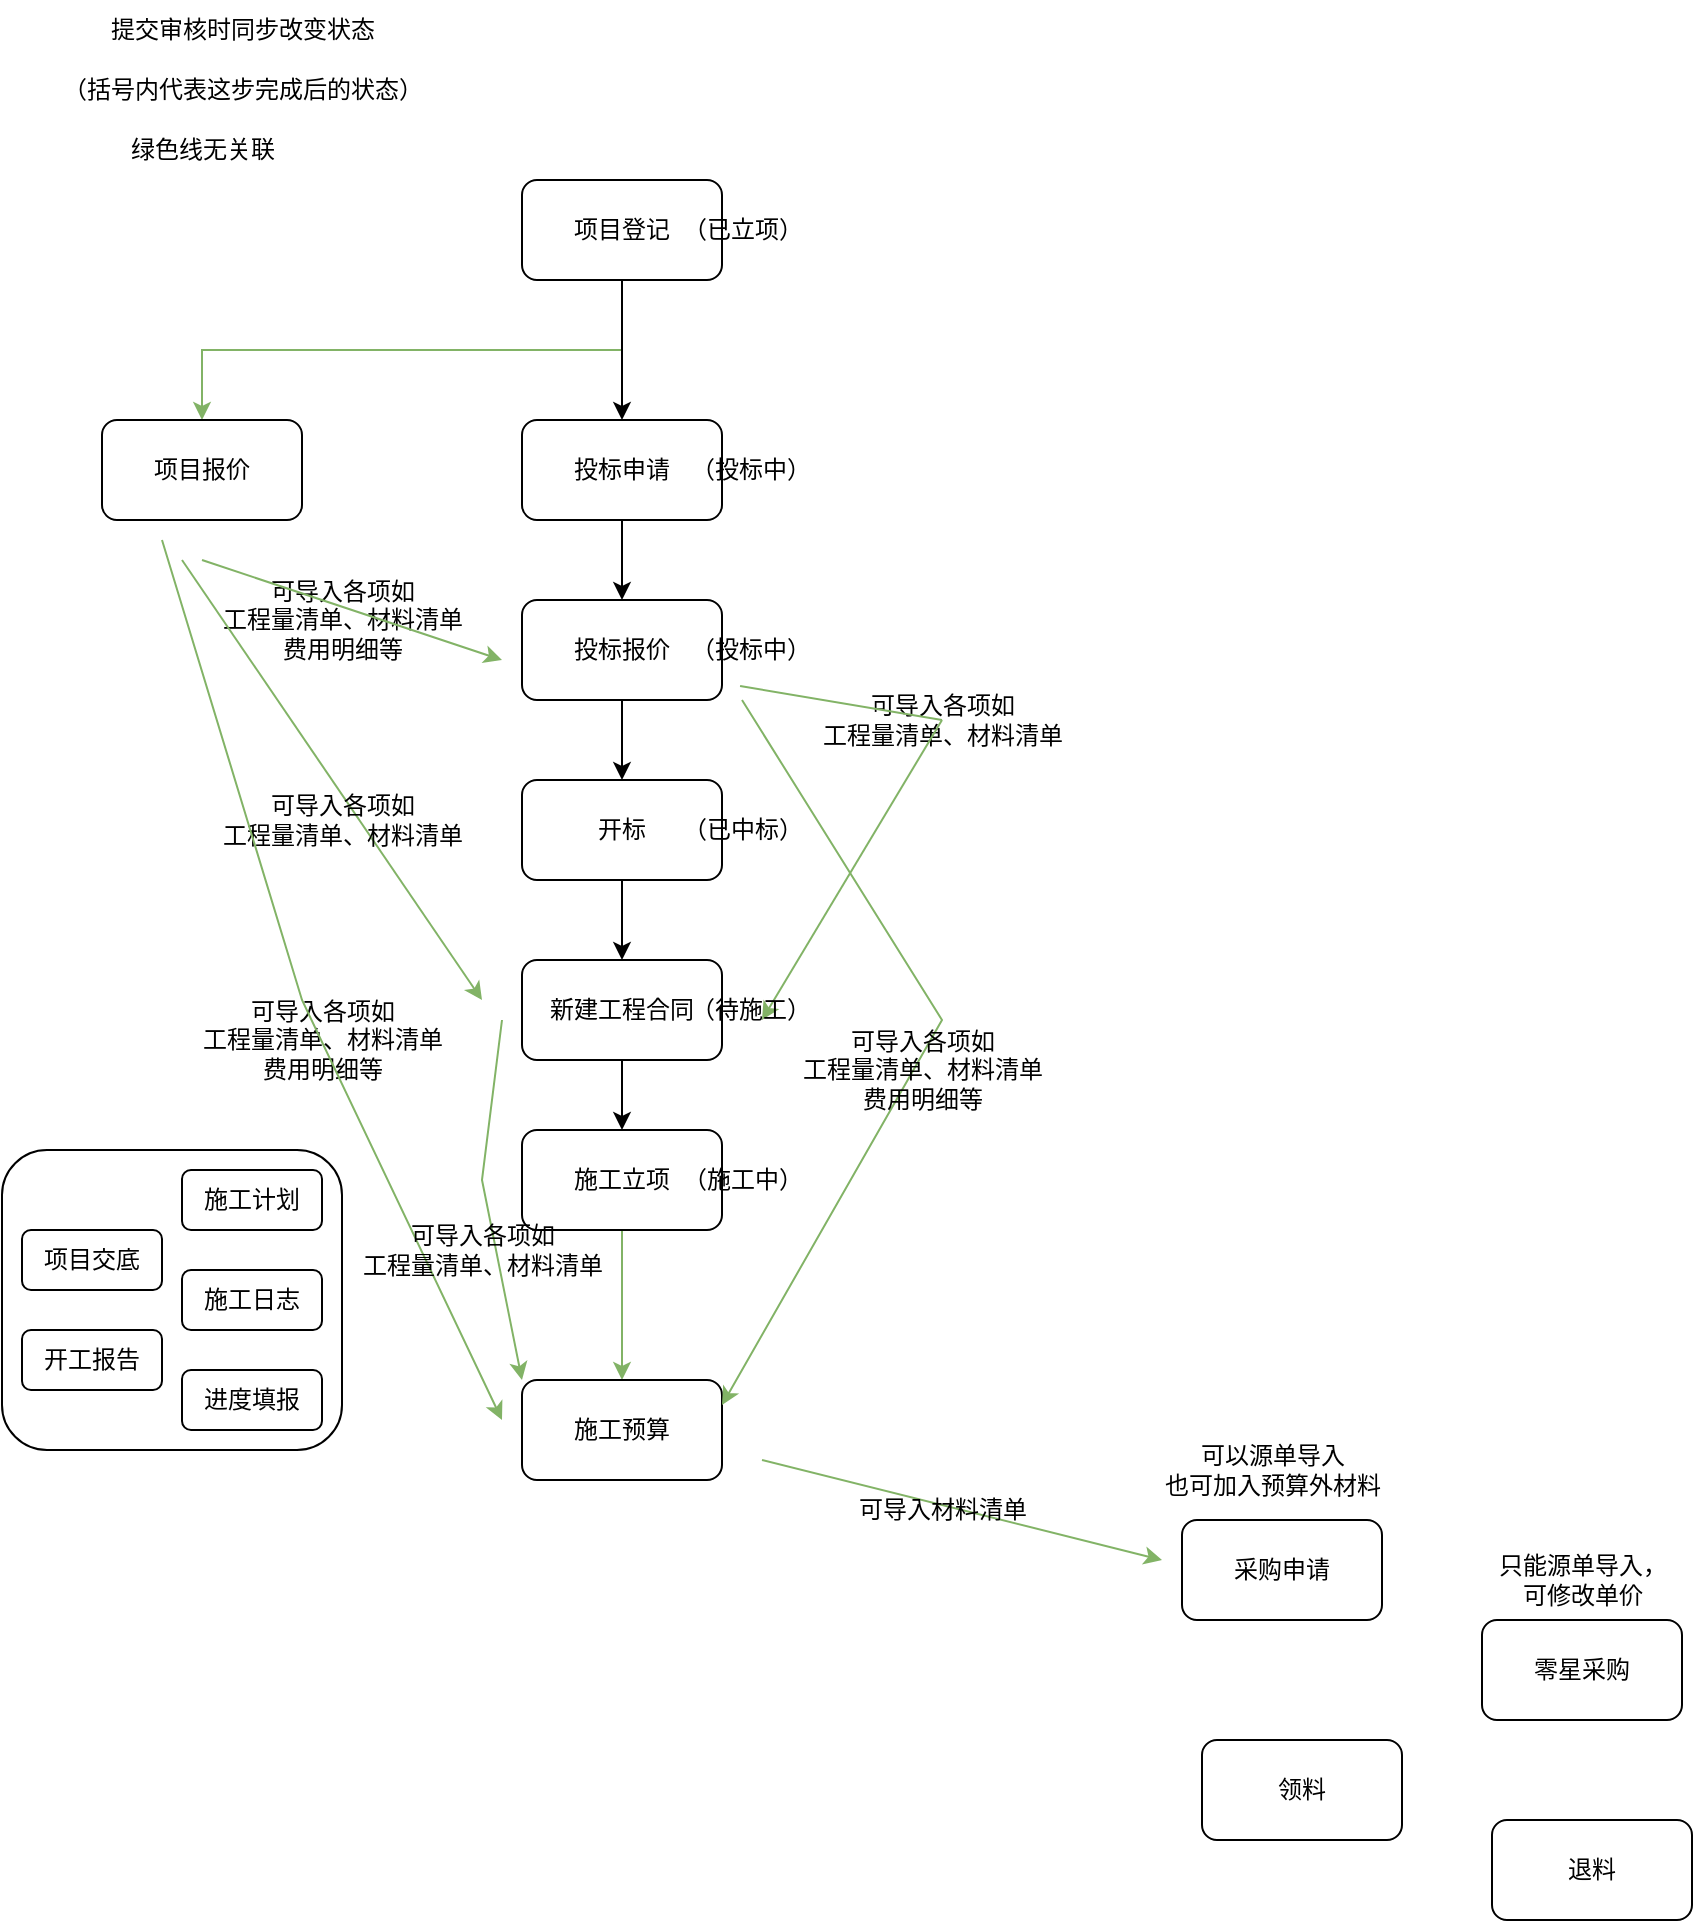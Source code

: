 <mxfile version="21.0.10" type="github">
  <diagram name="第 1 页" id="5OFcyrJHKZd2bGtqm-t-">
    <mxGraphModel dx="1235" dy="743" grid="1" gridSize="10" guides="1" tooltips="1" connect="1" arrows="1" fold="1" page="0" pageScale="1" pageWidth="2339" pageHeight="3300" background="none" math="0" shadow="0">
      <root>
        <mxCell id="0" />
        <mxCell id="1" parent="0" />
        <mxCell id="ODfmBPSqimNJBz5jPGI0-3" style="edgeStyle=orthogonalEdgeStyle;rounded=0;orthogonalLoop=1;jettySize=auto;html=1;exitX=0.5;exitY=1;exitDx=0;exitDy=0;fillColor=#d5e8d4;strokeColor=#82b366;" edge="1" parent="1" source="ODfmBPSqimNJBz5jPGI0-1" target="ODfmBPSqimNJBz5jPGI0-2">
          <mxGeometry relative="1" as="geometry" />
        </mxCell>
        <mxCell id="ODfmBPSqimNJBz5jPGI0-6" style="edgeStyle=orthogonalEdgeStyle;rounded=0;orthogonalLoop=1;jettySize=auto;html=1;" edge="1" parent="1" source="ODfmBPSqimNJBz5jPGI0-1" target="ODfmBPSqimNJBz5jPGI0-5">
          <mxGeometry relative="1" as="geometry" />
        </mxCell>
        <mxCell id="ODfmBPSqimNJBz5jPGI0-1" value="项目登记" style="rounded=1;whiteSpace=wrap;html=1;" vertex="1" parent="1">
          <mxGeometry x="260" y="110" width="100" height="50" as="geometry" />
        </mxCell>
        <mxCell id="ODfmBPSqimNJBz5jPGI0-2" value="项目报价" style="rounded=1;whiteSpace=wrap;html=1;" vertex="1" parent="1">
          <mxGeometry x="50" y="230" width="100" height="50" as="geometry" />
        </mxCell>
        <mxCell id="ODfmBPSqimNJBz5jPGI0-10" style="edgeStyle=orthogonalEdgeStyle;rounded=0;orthogonalLoop=1;jettySize=auto;html=1;entryX=0.5;entryY=0;entryDx=0;entryDy=0;" edge="1" parent="1" source="ODfmBPSqimNJBz5jPGI0-5" target="ODfmBPSqimNJBz5jPGI0-7">
          <mxGeometry relative="1" as="geometry" />
        </mxCell>
        <mxCell id="ODfmBPSqimNJBz5jPGI0-5" value="投标申请" style="rounded=1;whiteSpace=wrap;html=1;" vertex="1" parent="1">
          <mxGeometry x="260" y="230" width="100" height="50" as="geometry" />
        </mxCell>
        <mxCell id="ODfmBPSqimNJBz5jPGI0-12" style="edgeStyle=orthogonalEdgeStyle;rounded=0;orthogonalLoop=1;jettySize=auto;html=1;exitX=0.5;exitY=1;exitDx=0;exitDy=0;entryX=0.5;entryY=0;entryDx=0;entryDy=0;" edge="1" parent="1" source="ODfmBPSqimNJBz5jPGI0-7" target="ODfmBPSqimNJBz5jPGI0-11">
          <mxGeometry relative="1" as="geometry" />
        </mxCell>
        <mxCell id="ODfmBPSqimNJBz5jPGI0-7" value="投标报价" style="rounded=1;whiteSpace=wrap;html=1;" vertex="1" parent="1">
          <mxGeometry x="260" y="320" width="100" height="50" as="geometry" />
        </mxCell>
        <mxCell id="ODfmBPSqimNJBz5jPGI0-9" value="可导入各项如&lt;br&gt;工程量清单、材料清单&lt;br&gt;费用明细等" style="text;html=1;align=center;verticalAlign=middle;resizable=0;points=[];autosize=1;strokeColor=none;fillColor=none;" vertex="1" parent="1">
          <mxGeometry x="100" y="300" width="140" height="60" as="geometry" />
        </mxCell>
        <mxCell id="ODfmBPSqimNJBz5jPGI0-29" style="edgeStyle=orthogonalEdgeStyle;rounded=0;orthogonalLoop=1;jettySize=auto;html=1;exitX=0.5;exitY=1;exitDx=0;exitDy=0;" edge="1" parent="1" source="ODfmBPSqimNJBz5jPGI0-11" target="ODfmBPSqimNJBz5jPGI0-22">
          <mxGeometry relative="1" as="geometry" />
        </mxCell>
        <mxCell id="ODfmBPSqimNJBz5jPGI0-11" value="开标" style="rounded=1;whiteSpace=wrap;html=1;" vertex="1" parent="1">
          <mxGeometry x="260" y="410" width="100" height="50" as="geometry" />
        </mxCell>
        <mxCell id="ODfmBPSqimNJBz5jPGI0-13" value="（已立项）" style="text;html=1;align=center;verticalAlign=middle;resizable=0;points=[];autosize=1;strokeColor=none;fillColor=none;" vertex="1" parent="1">
          <mxGeometry x="330" y="120" width="80" height="30" as="geometry" />
        </mxCell>
        <mxCell id="ODfmBPSqimNJBz5jPGI0-15" value="（投标中）" style="text;html=1;align=center;verticalAlign=middle;resizable=0;points=[];autosize=1;strokeColor=none;fillColor=none;" vertex="1" parent="1">
          <mxGeometry x="334" y="240" width="80" height="30" as="geometry" />
        </mxCell>
        <mxCell id="ODfmBPSqimNJBz5jPGI0-16" value="（投标中）" style="text;html=1;align=center;verticalAlign=middle;resizable=0;points=[];autosize=1;strokeColor=none;fillColor=none;" vertex="1" parent="1">
          <mxGeometry x="334" y="330" width="80" height="30" as="geometry" />
        </mxCell>
        <mxCell id="ODfmBPSqimNJBz5jPGI0-17" value="提交审核时同步改变状态" style="text;html=1;align=center;verticalAlign=middle;resizable=0;points=[];autosize=1;strokeColor=none;fillColor=none;" vertex="1" parent="1">
          <mxGeometry x="40" y="20" width="160" height="30" as="geometry" />
        </mxCell>
        <mxCell id="ODfmBPSqimNJBz5jPGI0-18" value="" style="endArrow=classic;html=1;rounded=0;fillColor=#d5e8d4;strokeColor=#82b366;" edge="1" parent="1">
          <mxGeometry width="50" height="50" relative="1" as="geometry">
            <mxPoint x="100" y="300" as="sourcePoint" />
            <mxPoint x="250" y="350" as="targetPoint" />
          </mxGeometry>
        </mxCell>
        <mxCell id="ODfmBPSqimNJBz5jPGI0-19" value="（已中标）" style="text;html=1;align=center;verticalAlign=middle;resizable=0;points=[];autosize=1;strokeColor=none;fillColor=none;" vertex="1" parent="1">
          <mxGeometry x="330" y="420" width="80" height="30" as="geometry" />
        </mxCell>
        <mxCell id="ODfmBPSqimNJBz5jPGI0-20" value="（括号内代表这步完成后的状态）" style="text;html=1;align=center;verticalAlign=middle;resizable=0;points=[];autosize=1;strokeColor=none;fillColor=none;" vertex="1" parent="1">
          <mxGeometry x="20" y="50" width="200" height="30" as="geometry" />
        </mxCell>
        <mxCell id="ODfmBPSqimNJBz5jPGI0-21" value="绿色线无关联" style="text;html=1;align=center;verticalAlign=middle;resizable=0;points=[];autosize=1;strokeColor=none;fillColor=none;" vertex="1" parent="1">
          <mxGeometry x="50" y="80" width="100" height="30" as="geometry" />
        </mxCell>
        <mxCell id="ODfmBPSqimNJBz5jPGI0-35" style="edgeStyle=orthogonalEdgeStyle;rounded=0;orthogonalLoop=1;jettySize=auto;html=1;exitX=0.5;exitY=1;exitDx=0;exitDy=0;entryX=0.5;entryY=0;entryDx=0;entryDy=0;" edge="1" parent="1" source="ODfmBPSqimNJBz5jPGI0-22" target="ODfmBPSqimNJBz5jPGI0-34">
          <mxGeometry relative="1" as="geometry" />
        </mxCell>
        <mxCell id="ODfmBPSqimNJBz5jPGI0-22" value="新建工程合同" style="rounded=1;whiteSpace=wrap;html=1;" vertex="1" parent="1">
          <mxGeometry x="260" y="500" width="100" height="50" as="geometry" />
        </mxCell>
        <mxCell id="ODfmBPSqimNJBz5jPGI0-23" value="" style="endArrow=classic;html=1;rounded=0;fillColor=#d5e8d4;strokeColor=#82b366;" edge="1" parent="1">
          <mxGeometry width="50" height="50" relative="1" as="geometry">
            <mxPoint x="90" y="300" as="sourcePoint" />
            <mxPoint x="240" y="520" as="targetPoint" />
          </mxGeometry>
        </mxCell>
        <mxCell id="ODfmBPSqimNJBz5jPGI0-27" value="可导入各项如&lt;br&gt;工程量清单、材料清单" style="text;html=1;align=center;verticalAlign=middle;resizable=0;points=[];autosize=1;strokeColor=none;fillColor=none;" vertex="1" parent="1">
          <mxGeometry x="400" y="360" width="140" height="40" as="geometry" />
        </mxCell>
        <mxCell id="ODfmBPSqimNJBz5jPGI0-28" value="" style="endArrow=classic;html=1;rounded=0;fillColor=#d5e8d4;strokeColor=#82b366;" edge="1" parent="1">
          <mxGeometry width="50" height="50" relative="1" as="geometry">
            <mxPoint x="470" y="380" as="sourcePoint" />
            <mxPoint x="380" y="530" as="targetPoint" />
          </mxGeometry>
        </mxCell>
        <mxCell id="ODfmBPSqimNJBz5jPGI0-30" value="可导入各项如&lt;br&gt;工程量清单、材料清单" style="text;html=1;align=center;verticalAlign=middle;resizable=0;points=[];autosize=1;strokeColor=none;fillColor=none;" vertex="1" parent="1">
          <mxGeometry x="100" y="410" width="140" height="40" as="geometry" />
        </mxCell>
        <mxCell id="ODfmBPSqimNJBz5jPGI0-31" value="" style="endArrow=none;html=1;rounded=0;exitX=0.438;exitY=1.1;exitDx=0;exitDy=0;exitPerimeter=0;fillColor=#d5e8d4;strokeColor=#82b366;" edge="1" parent="1" source="ODfmBPSqimNJBz5jPGI0-16">
          <mxGeometry width="50" height="50" relative="1" as="geometry">
            <mxPoint x="390" y="500" as="sourcePoint" />
            <mxPoint x="470" y="380" as="targetPoint" />
          </mxGeometry>
        </mxCell>
        <mxCell id="ODfmBPSqimNJBz5jPGI0-33" value="（待施工）" style="text;html=1;align=center;verticalAlign=middle;resizable=0;points=[];autosize=1;strokeColor=none;fillColor=none;" vertex="1" parent="1">
          <mxGeometry x="334" y="510" width="80" height="30" as="geometry" />
        </mxCell>
        <mxCell id="ODfmBPSqimNJBz5jPGI0-49" style="edgeStyle=orthogonalEdgeStyle;rounded=0;orthogonalLoop=1;jettySize=auto;html=1;entryX=0.5;entryY=0;entryDx=0;entryDy=0;fillColor=#d5e8d4;strokeColor=#82b366;" edge="1" parent="1" source="ODfmBPSqimNJBz5jPGI0-34" target="ODfmBPSqimNJBz5jPGI0-47">
          <mxGeometry relative="1" as="geometry" />
        </mxCell>
        <mxCell id="ODfmBPSqimNJBz5jPGI0-34" value="施工立项" style="rounded=1;whiteSpace=wrap;html=1;" vertex="1" parent="1">
          <mxGeometry x="260" y="585" width="100" height="50" as="geometry" />
        </mxCell>
        <mxCell id="ODfmBPSqimNJBz5jPGI0-36" value="（施工中）" style="text;html=1;align=center;verticalAlign=middle;resizable=0;points=[];autosize=1;strokeColor=none;fillColor=none;" vertex="1" parent="1">
          <mxGeometry x="330" y="595" width="80" height="30" as="geometry" />
        </mxCell>
        <mxCell id="ODfmBPSqimNJBz5jPGI0-43" value="采购申请" style="rounded=1;whiteSpace=wrap;html=1;" vertex="1" parent="1">
          <mxGeometry x="590" y="780" width="100" height="50" as="geometry" />
        </mxCell>
        <mxCell id="ODfmBPSqimNJBz5jPGI0-47" value="施工预算" style="rounded=1;whiteSpace=wrap;html=1;" vertex="1" parent="1">
          <mxGeometry x="260" y="710" width="100" height="50" as="geometry" />
        </mxCell>
        <mxCell id="ODfmBPSqimNJBz5jPGI0-50" value="可导入各项如&lt;br&gt;工程量清单、材料清单&lt;br&gt;费用明细等" style="text;html=1;align=center;verticalAlign=middle;resizable=0;points=[];autosize=1;strokeColor=none;fillColor=none;" vertex="1" parent="1">
          <mxGeometry x="90" y="510" width="140" height="60" as="geometry" />
        </mxCell>
        <mxCell id="ODfmBPSqimNJBz5jPGI0-51" value="" style="endArrow=classic;html=1;rounded=0;fillColor=#d5e8d4;strokeColor=#82b366;" edge="1" parent="1">
          <mxGeometry width="50" height="50" relative="1" as="geometry">
            <mxPoint x="80" y="290" as="sourcePoint" />
            <mxPoint x="250" y="730" as="targetPoint" />
            <Array as="points">
              <mxPoint x="150" y="520" />
            </Array>
          </mxGeometry>
        </mxCell>
        <mxCell id="ODfmBPSqimNJBz5jPGI0-52" value="" style="endArrow=classic;html=1;rounded=0;fillColor=#d5e8d4;strokeColor=#82b366;entryX=1;entryY=0.25;entryDx=0;entryDy=0;" edge="1" parent="1" target="ODfmBPSqimNJBz5jPGI0-47">
          <mxGeometry width="50" height="50" relative="1" as="geometry">
            <mxPoint x="370" y="370" as="sourcePoint" />
            <mxPoint x="370" y="700" as="targetPoint" />
            <Array as="points">
              <mxPoint x="470" y="530" />
            </Array>
          </mxGeometry>
        </mxCell>
        <mxCell id="ODfmBPSqimNJBz5jPGI0-53" value="可导入各项如&lt;br&gt;工程量清单、材料清单&lt;br&gt;费用明细等" style="text;html=1;align=center;verticalAlign=middle;resizable=0;points=[];autosize=1;strokeColor=none;fillColor=none;" vertex="1" parent="1">
          <mxGeometry x="390" y="525" width="140" height="60" as="geometry" />
        </mxCell>
        <mxCell id="ODfmBPSqimNJBz5jPGI0-58" value="" style="endArrow=none;html=1;rounded=0;fillColor=#d5e8d4;strokeColor=#82b366;exitX=0;exitY=0;exitDx=0;exitDy=0;endFill=0;startArrow=classic;startFill=1;" edge="1" parent="1" source="ODfmBPSqimNJBz5jPGI0-47">
          <mxGeometry width="50" height="50" relative="1" as="geometry">
            <mxPoint x="250" y="670" as="sourcePoint" />
            <mxPoint x="250" y="530" as="targetPoint" />
            <Array as="points">
              <mxPoint x="240" y="610" />
            </Array>
          </mxGeometry>
        </mxCell>
        <mxCell id="ODfmBPSqimNJBz5jPGI0-59" value="可导入各项如&lt;br&gt;工程量清单、材料清单" style="text;html=1;align=center;verticalAlign=middle;resizable=0;points=[];autosize=1;strokeColor=none;fillColor=none;" vertex="1" parent="1">
          <mxGeometry x="170" y="625" width="140" height="40" as="geometry" />
        </mxCell>
        <mxCell id="ODfmBPSqimNJBz5jPGI0-65" value="" style="endArrow=classic;html=1;rounded=0;fillColor=#d5e8d4;strokeColor=#82b366;" edge="1" parent="1">
          <mxGeometry width="50" height="50" relative="1" as="geometry">
            <mxPoint x="380" y="750" as="sourcePoint" />
            <mxPoint x="580" y="800" as="targetPoint" />
          </mxGeometry>
        </mxCell>
        <mxCell id="ODfmBPSqimNJBz5jPGI0-66" value="可导入材料清单&lt;br&gt;" style="text;html=1;align=center;verticalAlign=middle;resizable=0;points=[];autosize=1;strokeColor=none;fillColor=none;" vertex="1" parent="1">
          <mxGeometry x="415" y="760" width="110" height="30" as="geometry" />
        </mxCell>
        <mxCell id="ODfmBPSqimNJBz5jPGI0-70" value="零星采购" style="rounded=1;whiteSpace=wrap;html=1;" vertex="1" parent="1">
          <mxGeometry x="740" y="830" width="100" height="50" as="geometry" />
        </mxCell>
        <mxCell id="ODfmBPSqimNJBz5jPGI0-73" value="" style="rounded=1;whiteSpace=wrap;html=1;" vertex="1" parent="1">
          <mxGeometry y="595" width="170" height="150" as="geometry" />
        </mxCell>
        <mxCell id="ODfmBPSqimNJBz5jPGI0-74" value="项目交底" style="rounded=1;whiteSpace=wrap;html=1;" vertex="1" parent="1">
          <mxGeometry x="10" y="635" width="70" height="30" as="geometry" />
        </mxCell>
        <mxCell id="ODfmBPSqimNJBz5jPGI0-75" value="开工报告" style="rounded=1;whiteSpace=wrap;html=1;" vertex="1" parent="1">
          <mxGeometry x="10" y="685" width="70" height="30" as="geometry" />
        </mxCell>
        <mxCell id="ODfmBPSqimNJBz5jPGI0-76" value="施工计划" style="rounded=1;whiteSpace=wrap;html=1;" vertex="1" parent="1">
          <mxGeometry x="90" y="605" width="70" height="30" as="geometry" />
        </mxCell>
        <mxCell id="ODfmBPSqimNJBz5jPGI0-77" value="施工日志" style="rounded=1;whiteSpace=wrap;html=1;" vertex="1" parent="1">
          <mxGeometry x="90" y="655" width="70" height="30" as="geometry" />
        </mxCell>
        <mxCell id="ODfmBPSqimNJBz5jPGI0-78" value="进度填报" style="rounded=1;whiteSpace=wrap;html=1;" vertex="1" parent="1">
          <mxGeometry x="90" y="705" width="70" height="30" as="geometry" />
        </mxCell>
        <mxCell id="ODfmBPSqimNJBz5jPGI0-79" value="可以源单导入&lt;br&gt;也可加入预算外材料" style="text;html=1;align=center;verticalAlign=middle;resizable=0;points=[];autosize=1;strokeColor=none;fillColor=none;" vertex="1" parent="1">
          <mxGeometry x="570" y="735" width="130" height="40" as="geometry" />
        </mxCell>
        <mxCell id="ODfmBPSqimNJBz5jPGI0-81" value="只能源单导入，&lt;br&gt;可修改单价" style="text;html=1;align=center;verticalAlign=middle;resizable=0;points=[];autosize=1;strokeColor=none;fillColor=none;" vertex="1" parent="1">
          <mxGeometry x="735" y="790" width="110" height="40" as="geometry" />
        </mxCell>
        <mxCell id="ODfmBPSqimNJBz5jPGI0-83" value="领料" style="rounded=1;whiteSpace=wrap;html=1;" vertex="1" parent="1">
          <mxGeometry x="600" y="890" width="100" height="50" as="geometry" />
        </mxCell>
        <mxCell id="ODfmBPSqimNJBz5jPGI0-84" value="退料" style="rounded=1;whiteSpace=wrap;html=1;" vertex="1" parent="1">
          <mxGeometry x="745" y="930" width="100" height="50" as="geometry" />
        </mxCell>
      </root>
    </mxGraphModel>
  </diagram>
</mxfile>
